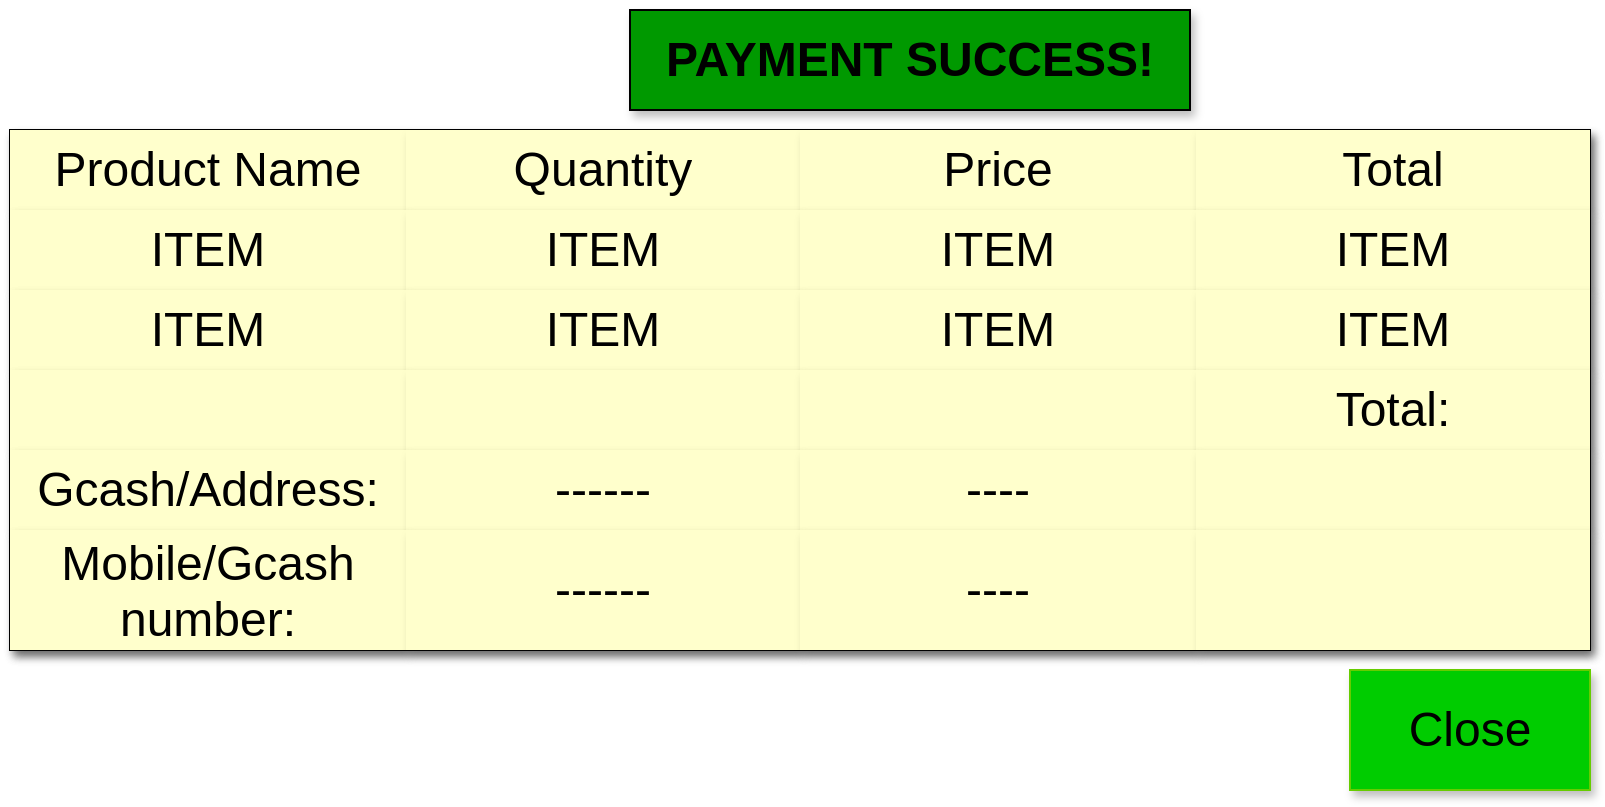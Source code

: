 <mxfile>
    <diagram id="sjE_xYkP4i6XmGtrSNFS" name="Page-1">
        <mxGraphModel dx="1121" dy="516" grid="1" gridSize="10" guides="1" tooltips="1" connect="1" arrows="1" fold="1" page="1" pageScale="1" pageWidth="850" pageHeight="1100" math="0" shadow="0">
            <root>
                <mxCell id="0"/>
                <mxCell id="1" parent="0"/>
                <mxCell id="10" value="" style="shape=table;startSize=0;container=1;collapsible=0;childLayout=tableLayout;shadow=1;fontSize=24;fillColor=#FFFFCC;" vertex="1" parent="1">
                    <mxGeometry x="20" y="120" width="790" height="260" as="geometry"/>
                </mxCell>
                <mxCell id="11" value="" style="shape=tableRow;horizontal=0;startSize=0;swimlaneHead=0;swimlaneBody=0;top=0;left=0;bottom=0;right=0;collapsible=0;dropTarget=0;fillColor=#FFFFCC;points=[[0,0.5],[1,0.5]];portConstraint=eastwest;shadow=1;fontSize=24;" vertex="1" parent="10">
                    <mxGeometry width="790" height="40" as="geometry"/>
                </mxCell>
                <mxCell id="12" value="Product Name" style="shape=partialRectangle;html=1;whiteSpace=wrap;connectable=0;overflow=hidden;fillColor=#FFFFCC;top=0;left=0;bottom=0;right=0;pointerEvents=1;shadow=1;fontSize=24;" vertex="1" parent="11">
                    <mxGeometry width="198" height="40" as="geometry">
                        <mxRectangle width="198" height="40" as="alternateBounds"/>
                    </mxGeometry>
                </mxCell>
                <mxCell id="13" value="Quantity" style="shape=partialRectangle;html=1;whiteSpace=wrap;connectable=0;overflow=hidden;fillColor=#FFFFCC;top=0;left=0;bottom=0;right=0;pointerEvents=1;shadow=1;fontSize=24;" vertex="1" parent="11">
                    <mxGeometry x="198" width="197" height="40" as="geometry">
                        <mxRectangle width="197" height="40" as="alternateBounds"/>
                    </mxGeometry>
                </mxCell>
                <mxCell id="14" value="Price" style="shape=partialRectangle;html=1;whiteSpace=wrap;connectable=0;overflow=hidden;fillColor=#FFFFCC;top=0;left=0;bottom=0;right=0;pointerEvents=1;shadow=1;fontSize=24;" vertex="1" parent="11">
                    <mxGeometry x="395" width="198" height="40" as="geometry">
                        <mxRectangle width="198" height="40" as="alternateBounds"/>
                    </mxGeometry>
                </mxCell>
                <mxCell id="15" value="Total" style="shape=partialRectangle;html=1;whiteSpace=wrap;connectable=0;overflow=hidden;fillColor=#FFFFCC;top=0;left=0;bottom=0;right=0;pointerEvents=1;shadow=1;fontSize=24;" vertex="1" parent="11">
                    <mxGeometry x="593" width="197" height="40" as="geometry">
                        <mxRectangle width="197" height="40" as="alternateBounds"/>
                    </mxGeometry>
                </mxCell>
                <mxCell id="16" value="" style="shape=tableRow;horizontal=0;startSize=0;swimlaneHead=0;swimlaneBody=0;top=0;left=0;bottom=0;right=0;collapsible=0;dropTarget=0;fillColor=#FFFFCC;points=[[0,0.5],[1,0.5]];portConstraint=eastwest;shadow=1;fontSize=24;" vertex="1" parent="10">
                    <mxGeometry y="40" width="790" height="40" as="geometry"/>
                </mxCell>
                <mxCell id="17" value="ITEM" style="shape=partialRectangle;html=1;whiteSpace=wrap;connectable=0;overflow=hidden;fillColor=#FFFFCC;top=0;left=0;bottom=0;right=0;pointerEvents=1;shadow=1;fontSize=24;" vertex="1" parent="16">
                    <mxGeometry width="198" height="40" as="geometry">
                        <mxRectangle width="198" height="40" as="alternateBounds"/>
                    </mxGeometry>
                </mxCell>
                <mxCell id="18" value="ITEM" style="shape=partialRectangle;html=1;whiteSpace=wrap;connectable=0;overflow=hidden;fillColor=#FFFFCC;top=0;left=0;bottom=0;right=0;pointerEvents=1;shadow=1;fontSize=24;" vertex="1" parent="16">
                    <mxGeometry x="198" width="197" height="40" as="geometry">
                        <mxRectangle width="197" height="40" as="alternateBounds"/>
                    </mxGeometry>
                </mxCell>
                <mxCell id="19" value="ITEM" style="shape=partialRectangle;html=1;whiteSpace=wrap;connectable=0;overflow=hidden;fillColor=#FFFFCC;top=0;left=0;bottom=0;right=0;pointerEvents=1;shadow=1;fontSize=24;" vertex="1" parent="16">
                    <mxGeometry x="395" width="198" height="40" as="geometry">
                        <mxRectangle width="198" height="40" as="alternateBounds"/>
                    </mxGeometry>
                </mxCell>
                <mxCell id="20" value="ITEM" style="shape=partialRectangle;html=1;whiteSpace=wrap;connectable=0;overflow=hidden;fillColor=#FFFFCC;top=0;left=0;bottom=0;right=0;pointerEvents=1;shadow=1;fontSize=24;" vertex="1" parent="16">
                    <mxGeometry x="593" width="197" height="40" as="geometry">
                        <mxRectangle width="197" height="40" as="alternateBounds"/>
                    </mxGeometry>
                </mxCell>
                <mxCell id="21" value="" style="shape=tableRow;horizontal=0;startSize=0;swimlaneHead=0;swimlaneBody=0;top=0;left=0;bottom=0;right=0;collapsible=0;dropTarget=0;fillColor=#FFFFCC;points=[[0,0.5],[1,0.5]];portConstraint=eastwest;shadow=1;fontSize=24;" vertex="1" parent="10">
                    <mxGeometry y="80" width="790" height="40" as="geometry"/>
                </mxCell>
                <mxCell id="22" value="ITEM" style="shape=partialRectangle;html=1;whiteSpace=wrap;connectable=0;overflow=hidden;fillColor=#FFFFCC;top=0;left=0;bottom=0;right=0;pointerEvents=1;shadow=1;fontSize=24;" vertex="1" parent="21">
                    <mxGeometry width="198" height="40" as="geometry">
                        <mxRectangle width="198" height="40" as="alternateBounds"/>
                    </mxGeometry>
                </mxCell>
                <mxCell id="23" value="ITEM" style="shape=partialRectangle;html=1;whiteSpace=wrap;connectable=0;overflow=hidden;fillColor=#FFFFCC;top=0;left=0;bottom=0;right=0;pointerEvents=1;shadow=1;fontSize=24;" vertex="1" parent="21">
                    <mxGeometry x="198" width="197" height="40" as="geometry">
                        <mxRectangle width="197" height="40" as="alternateBounds"/>
                    </mxGeometry>
                </mxCell>
                <mxCell id="24" value="ITEM" style="shape=partialRectangle;html=1;whiteSpace=wrap;connectable=0;overflow=hidden;fillColor=#FFFFCC;top=0;left=0;bottom=0;right=0;pointerEvents=1;shadow=1;fontSize=24;" vertex="1" parent="21">
                    <mxGeometry x="395" width="198" height="40" as="geometry">
                        <mxRectangle width="198" height="40" as="alternateBounds"/>
                    </mxGeometry>
                </mxCell>
                <mxCell id="25" value="ITEM" style="shape=partialRectangle;html=1;whiteSpace=wrap;connectable=0;overflow=hidden;fillColor=#FFFFCC;top=0;left=0;bottom=0;right=0;pointerEvents=1;shadow=1;fontSize=24;" vertex="1" parent="21">
                    <mxGeometry x="593" width="197" height="40" as="geometry">
                        <mxRectangle width="197" height="40" as="alternateBounds"/>
                    </mxGeometry>
                </mxCell>
                <mxCell id="26" value="" style="shape=tableRow;horizontal=0;startSize=0;swimlaneHead=0;swimlaneBody=0;top=0;left=0;bottom=0;right=0;collapsible=0;dropTarget=0;fillColor=#FFFFCC;points=[[0,0.5],[1,0.5]];portConstraint=eastwest;shadow=1;fontSize=24;" vertex="1" parent="10">
                    <mxGeometry y="120" width="790" height="40" as="geometry"/>
                </mxCell>
                <mxCell id="27" value="" style="shape=partialRectangle;html=1;whiteSpace=wrap;connectable=0;overflow=hidden;fillColor=#FFFFCC;top=0;left=0;bottom=0;right=0;pointerEvents=1;shadow=1;fontSize=24;" vertex="1" parent="26">
                    <mxGeometry width="198" height="40" as="geometry">
                        <mxRectangle width="198" height="40" as="alternateBounds"/>
                    </mxGeometry>
                </mxCell>
                <mxCell id="28" value="" style="shape=partialRectangle;html=1;whiteSpace=wrap;connectable=0;overflow=hidden;fillColor=#FFFFCC;top=0;left=0;bottom=0;right=0;pointerEvents=1;shadow=1;fontSize=24;" vertex="1" parent="26">
                    <mxGeometry x="198" width="197" height="40" as="geometry">
                        <mxRectangle width="197" height="40" as="alternateBounds"/>
                    </mxGeometry>
                </mxCell>
                <mxCell id="29" value="" style="shape=partialRectangle;html=1;whiteSpace=wrap;connectable=0;overflow=hidden;fillColor=#FFFFCC;top=0;left=0;bottom=0;right=0;pointerEvents=1;shadow=1;fontSize=24;" vertex="1" parent="26">
                    <mxGeometry x="395" width="198" height="40" as="geometry">
                        <mxRectangle width="198" height="40" as="alternateBounds"/>
                    </mxGeometry>
                </mxCell>
                <mxCell id="30" value="Total:" style="shape=partialRectangle;html=1;whiteSpace=wrap;connectable=0;overflow=hidden;fillColor=#FFFFCC;top=0;left=0;bottom=0;right=0;pointerEvents=1;shadow=1;fontSize=24;" vertex="1" parent="26">
                    <mxGeometry x="593" width="197" height="40" as="geometry">
                        <mxRectangle width="197" height="40" as="alternateBounds"/>
                    </mxGeometry>
                </mxCell>
                <mxCell id="31" value="" style="shape=tableRow;horizontal=0;startSize=0;swimlaneHead=0;swimlaneBody=0;top=0;left=0;bottom=0;right=0;collapsible=0;dropTarget=0;fillColor=#FFFFCC;points=[[0,0.5],[1,0.5]];portConstraint=eastwest;shadow=1;fontSize=24;" vertex="1" parent="10">
                    <mxGeometry y="160" width="790" height="40" as="geometry"/>
                </mxCell>
                <mxCell id="32" value="Gcash/Address:" style="shape=partialRectangle;html=1;whiteSpace=wrap;connectable=0;overflow=hidden;fillColor=#FFFFCC;top=0;left=0;bottom=0;right=0;pointerEvents=1;shadow=1;fontSize=24;" vertex="1" parent="31">
                    <mxGeometry width="198" height="40" as="geometry">
                        <mxRectangle width="198" height="40" as="alternateBounds"/>
                    </mxGeometry>
                </mxCell>
                <mxCell id="33" value="------" style="shape=partialRectangle;html=1;whiteSpace=wrap;connectable=0;overflow=hidden;fillColor=#FFFFCC;top=0;left=0;bottom=0;right=0;pointerEvents=1;shadow=1;fontSize=24;" vertex="1" parent="31">
                    <mxGeometry x="198" width="197" height="40" as="geometry">
                        <mxRectangle width="197" height="40" as="alternateBounds"/>
                    </mxGeometry>
                </mxCell>
                <mxCell id="34" value="----" style="shape=partialRectangle;html=1;whiteSpace=wrap;connectable=0;overflow=hidden;fillColor=#FFFFCC;top=0;left=0;bottom=0;right=0;pointerEvents=1;shadow=1;fontSize=24;" vertex="1" parent="31">
                    <mxGeometry x="395" width="198" height="40" as="geometry">
                        <mxRectangle width="198" height="40" as="alternateBounds"/>
                    </mxGeometry>
                </mxCell>
                <mxCell id="35" value="" style="shape=partialRectangle;html=1;whiteSpace=wrap;connectable=0;overflow=hidden;fillColor=#FFFFCC;top=0;left=0;bottom=0;right=0;pointerEvents=1;shadow=1;fontSize=24;" vertex="1" parent="31">
                    <mxGeometry x="593" width="197" height="40" as="geometry">
                        <mxRectangle width="197" height="40" as="alternateBounds"/>
                    </mxGeometry>
                </mxCell>
                <mxCell id="36" value="" style="shape=tableRow;horizontal=0;startSize=0;swimlaneHead=0;swimlaneBody=0;top=0;left=0;bottom=0;right=0;collapsible=0;dropTarget=0;fillColor=#FFFFCC;points=[[0,0.5],[1,0.5]];portConstraint=eastwest;shadow=1;fontSize=24;" vertex="1" parent="10">
                    <mxGeometry y="200" width="790" height="60" as="geometry"/>
                </mxCell>
                <mxCell id="37" value="Mobile/Gcash number:" style="shape=partialRectangle;html=1;whiteSpace=wrap;connectable=0;overflow=hidden;fillColor=#FFFFCC;top=0;left=0;bottom=0;right=0;pointerEvents=1;shadow=1;fontSize=24;" vertex="1" parent="36">
                    <mxGeometry width="198" height="60" as="geometry">
                        <mxRectangle width="198" height="60" as="alternateBounds"/>
                    </mxGeometry>
                </mxCell>
                <mxCell id="38" value="------" style="shape=partialRectangle;html=1;whiteSpace=wrap;connectable=0;overflow=hidden;fillColor=#FFFFCC;top=0;left=0;bottom=0;right=0;pointerEvents=1;shadow=1;fontSize=24;" vertex="1" parent="36">
                    <mxGeometry x="198" width="197" height="60" as="geometry">
                        <mxRectangle width="197" height="60" as="alternateBounds"/>
                    </mxGeometry>
                </mxCell>
                <mxCell id="39" value="----" style="shape=partialRectangle;html=1;whiteSpace=wrap;connectable=0;overflow=hidden;fillColor=#FFFFCC;top=0;left=0;bottom=0;right=0;pointerEvents=1;shadow=1;fontSize=24;" vertex="1" parent="36">
                    <mxGeometry x="395" width="198" height="60" as="geometry">
                        <mxRectangle width="198" height="60" as="alternateBounds"/>
                    </mxGeometry>
                </mxCell>
                <mxCell id="40" value="" style="shape=partialRectangle;html=1;whiteSpace=wrap;connectable=0;overflow=hidden;fillColor=#FFFFCC;top=0;left=0;bottom=0;right=0;pointerEvents=1;shadow=1;fontSize=24;" vertex="1" parent="36">
                    <mxGeometry x="593" width="197" height="60" as="geometry">
                        <mxRectangle width="197" height="60" as="alternateBounds"/>
                    </mxGeometry>
                </mxCell>
                <mxCell id="2" value="&lt;h3&gt;&lt;font style=&quot;font-size: 24px;&quot;&gt;&lt;b&gt;PAYMENT SUCCESS!&lt;/b&gt;&lt;/font&gt;&lt;/h3&gt;" style="rounded=0;whiteSpace=wrap;html=1;fillColor=#009900;shadow=1;" vertex="1" parent="1">
                    <mxGeometry x="330" y="60" width="280" height="50" as="geometry"/>
                </mxCell>
                <mxCell id="43" value="Close" style="rounded=0;whiteSpace=wrap;html=1;shadow=1;fontSize=24;fillColor=#00CC00;strokeColor=#66CC00;" vertex="1" parent="1">
                    <mxGeometry x="690" y="390" width="120" height="60" as="geometry"/>
                </mxCell>
            </root>
        </mxGraphModel>
    </diagram>
</mxfile>
